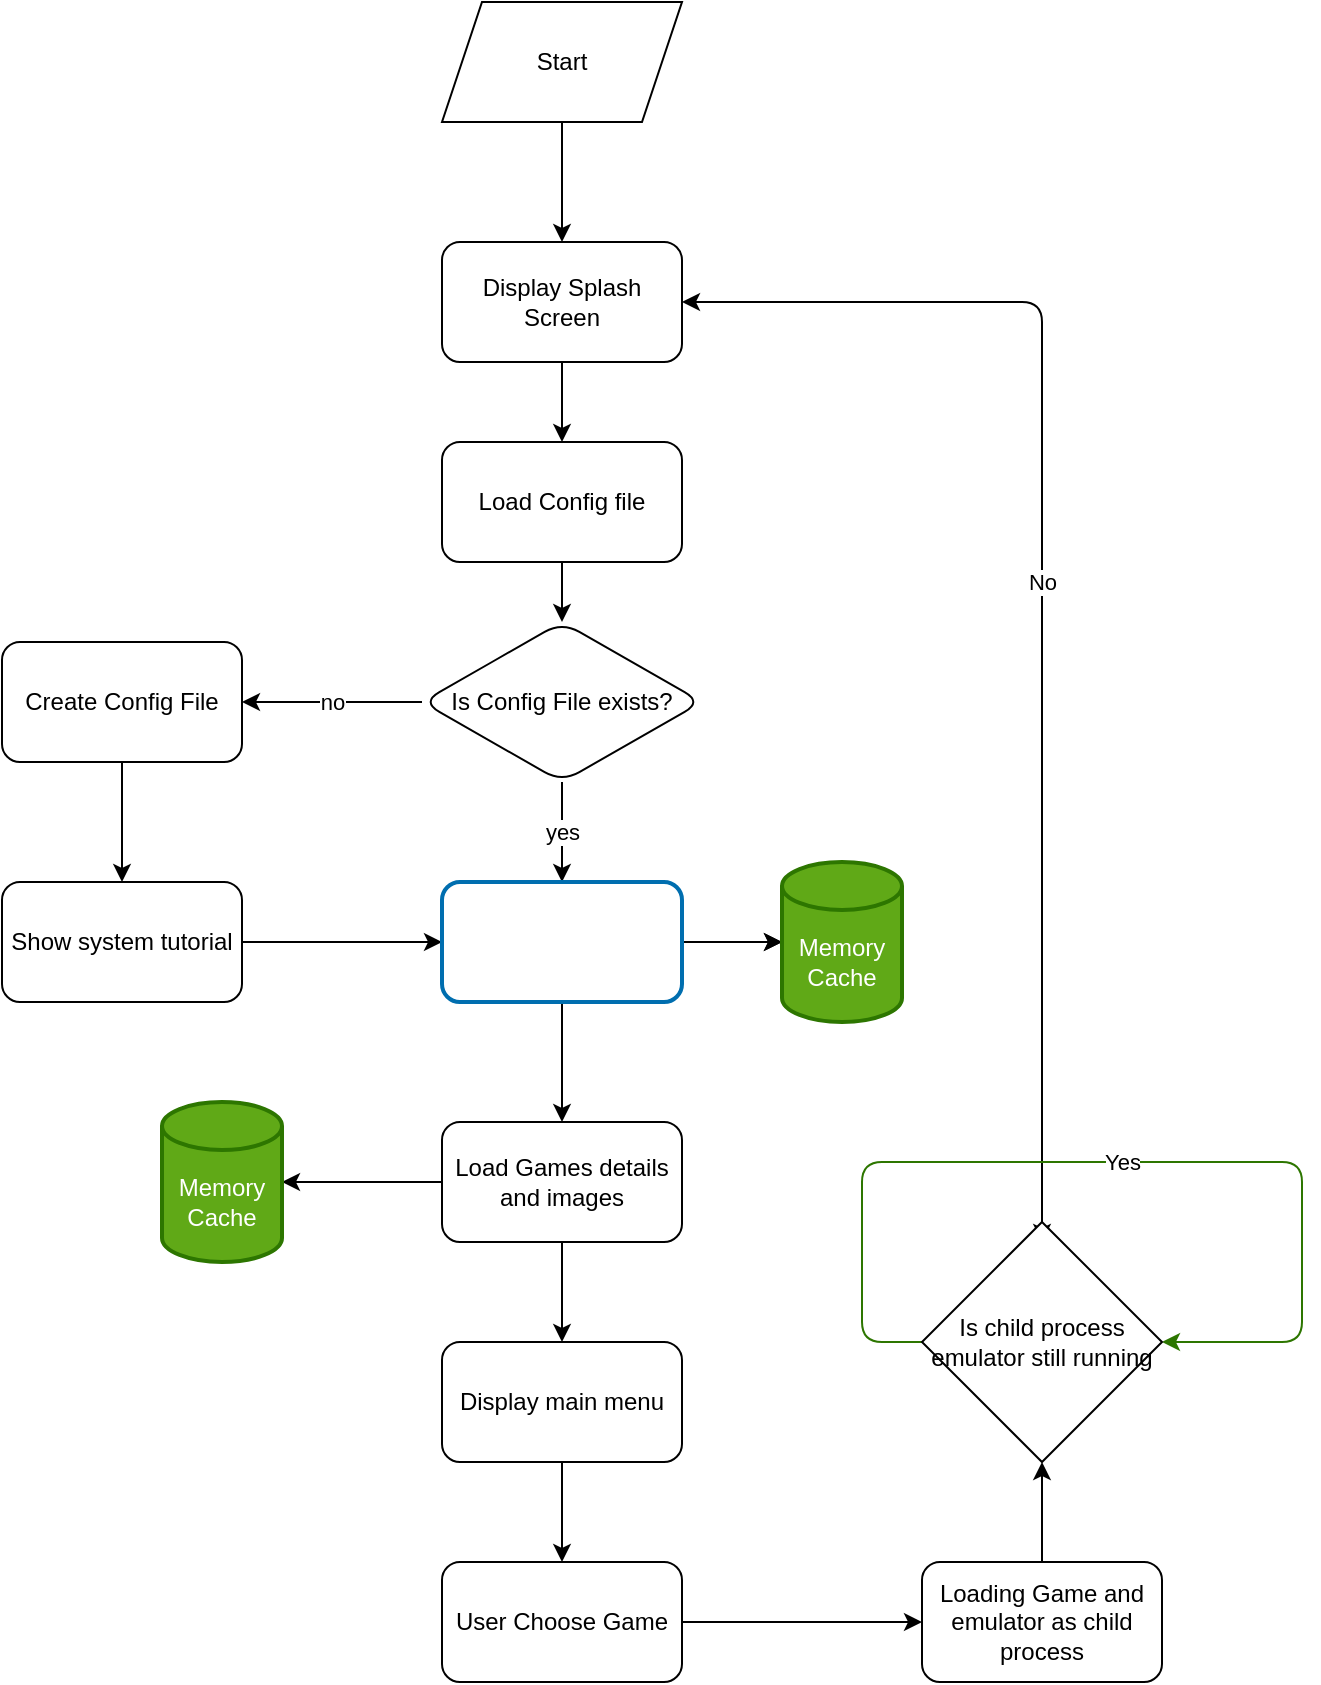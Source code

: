 <mxfile>
    <diagram id="paHqJezRxIjeYWf3rmzB" name="Page-1">
        <mxGraphModel dx="1003" dy="849" grid="1" gridSize="10" guides="1" tooltips="1" connect="1" arrows="1" fold="1" page="1" pageScale="1" pageWidth="850" pageHeight="1100" math="0" shadow="0">
            <root>
                <mxCell id="0"/>
                <mxCell id="1" parent="0"/>
                <mxCell id="4" style="edgeStyle=none;html=1;exitX=0.5;exitY=1;exitDx=0;exitDy=0;entryX=0.5;entryY=0;entryDx=0;entryDy=0;" parent="1" source="2" target="3" edge="1">
                    <mxGeometry relative="1" as="geometry"/>
                </mxCell>
                <mxCell id="2" value="Start" style="shape=parallelogram;perimeter=parallelogramPerimeter;whiteSpace=wrap;html=1;fixedSize=1;" parent="1" vertex="1">
                    <mxGeometry x="350" y="20" width="120" height="60" as="geometry"/>
                </mxCell>
                <mxCell id="19" value="" style="edgeStyle=none;html=1;" edge="1" parent="1" source="3" target="18">
                    <mxGeometry relative="1" as="geometry"/>
                </mxCell>
                <mxCell id="3" value="Display Splash Screen" style="rounded=1;whiteSpace=wrap;html=1;" parent="1" vertex="1">
                    <mxGeometry x="350" y="140" width="120" height="60" as="geometry"/>
                </mxCell>
                <mxCell id="8" style="edgeStyle=none;html=1;" parent="1" source="5" target="7" edge="1">
                    <mxGeometry relative="1" as="geometry"/>
                </mxCell>
                <mxCell id="38" style="edgeStyle=none;html=1;entryX=1;entryY=0.5;entryDx=0;entryDy=0;entryPerimeter=0;" edge="1" parent="1" source="5" target="36">
                    <mxGeometry relative="1" as="geometry"/>
                </mxCell>
                <mxCell id="5" value="Load Games details and images" style="rounded=1;whiteSpace=wrap;html=1;" parent="1" vertex="1">
                    <mxGeometry x="350" y="580" width="120" height="60" as="geometry"/>
                </mxCell>
                <mxCell id="10" style="edgeStyle=none;html=1;entryX=0.5;entryY=0;entryDx=0;entryDy=0;" parent="1" source="7" target="9" edge="1">
                    <mxGeometry relative="1" as="geometry"/>
                </mxCell>
                <mxCell id="7" value="Display main menu" style="rounded=1;whiteSpace=wrap;html=1;" parent="1" vertex="1">
                    <mxGeometry x="350" y="690" width="120" height="60" as="geometry"/>
                </mxCell>
                <mxCell id="12" style="edgeStyle=none;html=1;entryX=0;entryY=0.5;entryDx=0;entryDy=0;" parent="1" source="9" target="11" edge="1">
                    <mxGeometry relative="1" as="geometry">
                        <mxPoint x="530" y="800" as="targetPoint"/>
                    </mxGeometry>
                </mxCell>
                <mxCell id="9" value="User Choose Game" style="rounded=1;whiteSpace=wrap;html=1;" parent="1" vertex="1">
                    <mxGeometry x="350" y="800" width="120" height="60" as="geometry"/>
                </mxCell>
                <mxCell id="14" style="edgeStyle=none;html=1;entryX=0.5;entryY=1;entryDx=0;entryDy=0;" parent="1" source="11" target="13" edge="1">
                    <mxGeometry relative="1" as="geometry">
                        <mxPoint x="650" y="650" as="targetPoint"/>
                    </mxGeometry>
                </mxCell>
                <mxCell id="11" value="Loading Game and emulator as child process" style="rounded=1;whiteSpace=wrap;html=1;" parent="1" vertex="1">
                    <mxGeometry x="590" y="800" width="120" height="60" as="geometry"/>
                </mxCell>
                <mxCell id="15" style="edgeStyle=none;html=1;" parent="1" source="13" edge="1">
                    <mxGeometry relative="1" as="geometry">
                        <mxPoint x="650" y="640" as="targetPoint"/>
                    </mxGeometry>
                </mxCell>
                <mxCell id="16" value="No" style="edgeStyle=none;html=1;entryX=1;entryY=0.5;entryDx=0;entryDy=0;" parent="1" source="13" target="3" edge="1">
                    <mxGeometry relative="1" as="geometry">
                        <Array as="points">
                            <mxPoint x="650" y="170"/>
                        </Array>
                    </mxGeometry>
                </mxCell>
                <mxCell id="17" value="Yes" style="edgeStyle=none;html=1;entryX=1;entryY=0.5;entryDx=0;entryDy=0;exitX=0;exitY=0.5;exitDx=0;exitDy=0;fillColor=#60a917;strokeColor=#2D7600;" parent="1" source="13" target="13" edge="1">
                    <mxGeometry relative="1" as="geometry">
                        <mxPoint x="680" y="440" as="targetPoint"/>
                        <Array as="points">
                            <mxPoint x="560" y="690"/>
                            <mxPoint x="560" y="600"/>
                            <mxPoint x="780" y="600"/>
                            <mxPoint x="780" y="690"/>
                        </Array>
                    </mxGeometry>
                </mxCell>
                <mxCell id="13" value="Is child process emulator still running" style="rhombus;whiteSpace=wrap;html=1;" parent="1" vertex="1">
                    <mxGeometry x="590" y="630" width="120" height="120" as="geometry"/>
                </mxCell>
                <mxCell id="21" style="edgeStyle=none;html=1;entryX=0.5;entryY=0;entryDx=0;entryDy=0;" edge="1" parent="1" source="18" target="20">
                    <mxGeometry relative="1" as="geometry"/>
                </mxCell>
                <mxCell id="18" value="Load Config file" style="whiteSpace=wrap;html=1;rounded=1;" vertex="1" parent="1">
                    <mxGeometry x="350" y="240" width="120" height="60" as="geometry"/>
                </mxCell>
                <mxCell id="22" value="yes" style="edgeStyle=none;html=1;" edge="1" parent="1" source="20">
                    <mxGeometry relative="1" as="geometry">
                        <mxPoint x="410" y="460" as="targetPoint"/>
                    </mxGeometry>
                </mxCell>
                <mxCell id="25" value="no" style="edgeStyle=none;html=1;" edge="1" parent="1" source="20" target="24">
                    <mxGeometry relative="1" as="geometry"/>
                </mxCell>
                <mxCell id="20" value="Is Config File exists?" style="rhombus;whiteSpace=wrap;html=1;rounded=1;" vertex="1" parent="1">
                    <mxGeometry x="340" y="330" width="140" height="80" as="geometry"/>
                </mxCell>
                <mxCell id="27" value="" style="edgeStyle=none;html=1;" edge="1" parent="1" source="24" target="26">
                    <mxGeometry relative="1" as="geometry"/>
                </mxCell>
                <mxCell id="24" value="Create Config File" style="whiteSpace=wrap;html=1;rounded=1;" vertex="1" parent="1">
                    <mxGeometry x="130" y="340" width="120" height="60" as="geometry"/>
                </mxCell>
                <mxCell id="28" style="edgeStyle=none;html=1;" edge="1" parent="1" source="26">
                    <mxGeometry relative="1" as="geometry">
                        <mxPoint x="350" y="490" as="targetPoint"/>
                    </mxGeometry>
                </mxCell>
                <mxCell id="26" value="Show system tutorial" style="whiteSpace=wrap;html=1;rounded=1;" vertex="1" parent="1">
                    <mxGeometry x="130" y="460" width="120" height="60" as="geometry"/>
                </mxCell>
                <mxCell id="30" style="edgeStyle=none;html=1;entryX=0.5;entryY=0;entryDx=0;entryDy=0;" edge="1" parent="1" source="29" target="5">
                    <mxGeometry relative="1" as="geometry"/>
                </mxCell>
                <mxCell id="34" style="edgeStyle=none;html=1;entryX=0;entryY=0.5;entryDx=0;entryDy=0;entryPerimeter=0;" edge="1" parent="1" source="29" target="33">
                    <mxGeometry relative="1" as="geometry"/>
                </mxCell>
                <mxCell id="35" value="" style="edgeStyle=none;html=1;" edge="1" parent="1" source="29" target="33">
                    <mxGeometry relative="1" as="geometry"/>
                </mxCell>
                <mxCell id="29" value="Create intance assets Memory cache" style="rounded=1;whiteSpace=wrap;html=1;fillColor=none;fontColor=#ffffff;strokeColor=#006EAF;strokeWidth=2;" vertex="1" parent="1">
                    <mxGeometry x="350" y="460" width="120" height="60" as="geometry"/>
                </mxCell>
                <mxCell id="33" value="Memory Cache" style="shape=cylinder3;whiteSpace=wrap;html=1;boundedLbl=1;backgroundOutline=1;size=12;strokeWidth=2;fillColor=#60a917;fontColor=#ffffff;strokeColor=#2D7600;" vertex="1" parent="1">
                    <mxGeometry x="520" y="450" width="60" height="80" as="geometry"/>
                </mxCell>
                <mxCell id="36" value="Memory Cache" style="shape=cylinder3;whiteSpace=wrap;html=1;boundedLbl=1;backgroundOutline=1;size=12;strokeWidth=2;fillColor=#60a917;fontColor=#ffffff;strokeColor=#2D7600;" vertex="1" parent="1">
                    <mxGeometry x="210" y="570" width="60" height="80" as="geometry"/>
                </mxCell>
            </root>
        </mxGraphModel>
    </diagram>
</mxfile>
